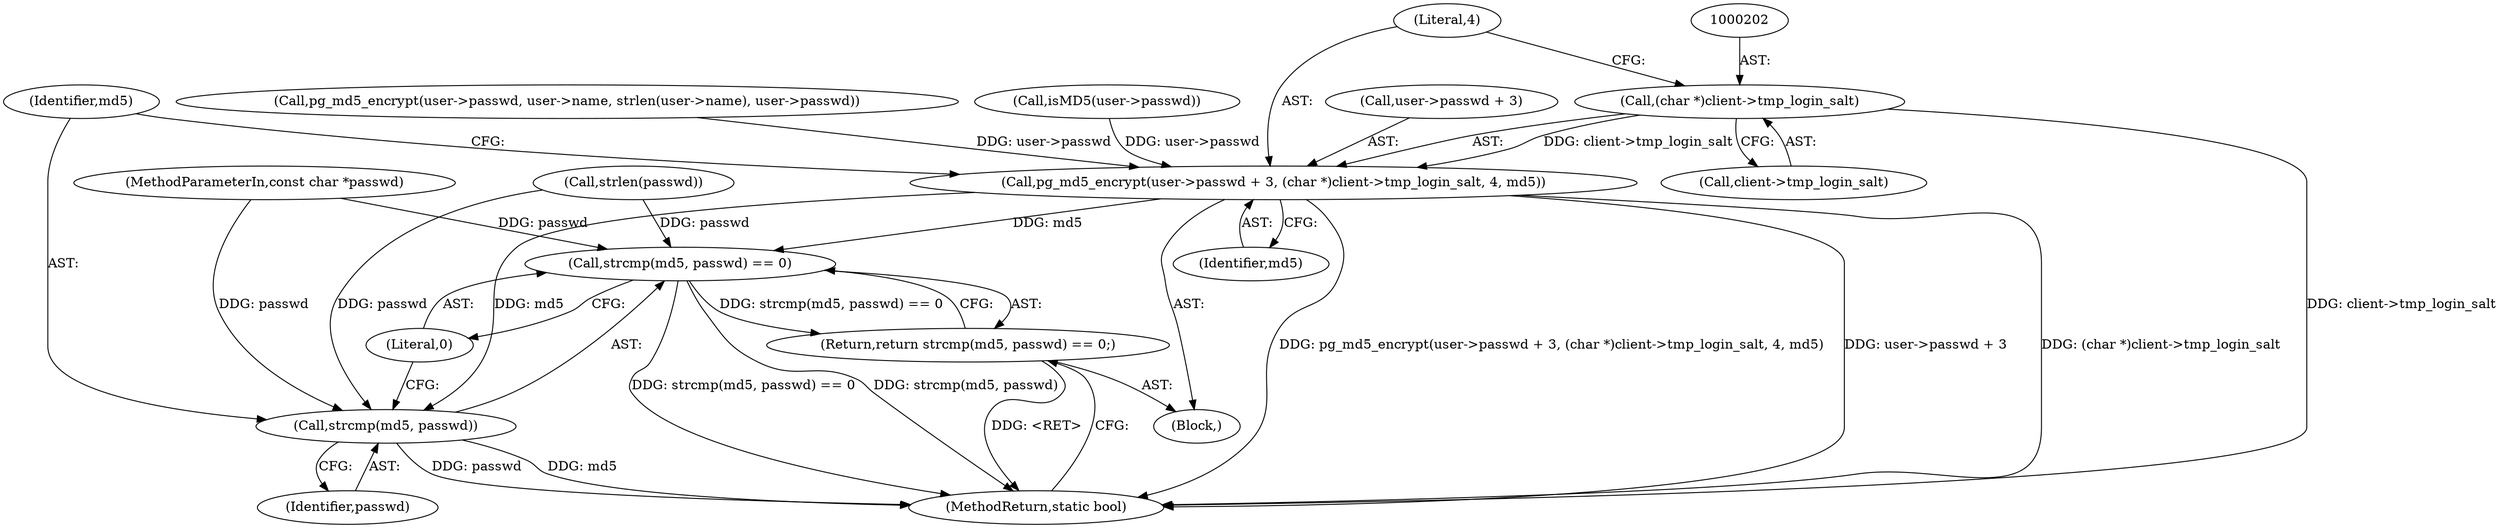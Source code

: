 digraph "0_pgbouncer_edab5be6665b9e8de66c25ba527509b229468573@pointer" {
"1000201" [label="(Call,(char *)client->tmp_login_salt)"];
"1000195" [label="(Call,pg_md5_encrypt(user->passwd + 3, (char *)client->tmp_login_salt, 4, md5))"];
"1000209" [label="(Call,strcmp(md5, passwd) == 0)"];
"1000208" [label="(Return,return strcmp(md5, passwd) == 0;)"];
"1000210" [label="(Call,strcmp(md5, passwd))"];
"1000137" [label="(Block,)"];
"1000210" [label="(Call,strcmp(md5, passwd))"];
"1000212" [label="(Identifier,passwd)"];
"1000196" [label="(Call,user->passwd + 3)"];
"1000213" [label="(Literal,0)"];
"1000208" [label="(Return,return strcmp(md5, passwd) == 0;)"];
"1000170" [label="(Call,strlen(passwd))"];
"1000104" [label="(MethodParameterIn,const char *passwd)"];
"1000195" [label="(Call,pg_md5_encrypt(user->passwd + 3, (char *)client->tmp_login_salt, 4, md5))"];
"1000203" [label="(Call,client->tmp_login_salt)"];
"1000201" [label="(Call,(char *)client->tmp_login_salt)"];
"1000216" [label="(MethodReturn,static bool)"];
"1000207" [label="(Identifier,md5)"];
"1000181" [label="(Call,pg_md5_encrypt(user->passwd, user->name, strlen(user->name), user->passwd))"];
"1000206" [label="(Literal,4)"];
"1000209" [label="(Call,strcmp(md5, passwd) == 0)"];
"1000177" [label="(Call,isMD5(user->passwd))"];
"1000211" [label="(Identifier,md5)"];
"1000201" -> "1000195"  [label="AST: "];
"1000201" -> "1000203"  [label="CFG: "];
"1000202" -> "1000201"  [label="AST: "];
"1000203" -> "1000201"  [label="AST: "];
"1000206" -> "1000201"  [label="CFG: "];
"1000201" -> "1000216"  [label="DDG: client->tmp_login_salt"];
"1000201" -> "1000195"  [label="DDG: client->tmp_login_salt"];
"1000195" -> "1000137"  [label="AST: "];
"1000195" -> "1000207"  [label="CFG: "];
"1000196" -> "1000195"  [label="AST: "];
"1000206" -> "1000195"  [label="AST: "];
"1000207" -> "1000195"  [label="AST: "];
"1000211" -> "1000195"  [label="CFG: "];
"1000195" -> "1000216"  [label="DDG: (char *)client->tmp_login_salt"];
"1000195" -> "1000216"  [label="DDG: pg_md5_encrypt(user->passwd + 3, (char *)client->tmp_login_salt, 4, md5)"];
"1000195" -> "1000216"  [label="DDG: user->passwd + 3"];
"1000181" -> "1000195"  [label="DDG: user->passwd"];
"1000177" -> "1000195"  [label="DDG: user->passwd"];
"1000195" -> "1000209"  [label="DDG: md5"];
"1000195" -> "1000210"  [label="DDG: md5"];
"1000209" -> "1000208"  [label="AST: "];
"1000209" -> "1000213"  [label="CFG: "];
"1000210" -> "1000209"  [label="AST: "];
"1000213" -> "1000209"  [label="AST: "];
"1000208" -> "1000209"  [label="CFG: "];
"1000209" -> "1000216"  [label="DDG: strcmp(md5, passwd) == 0"];
"1000209" -> "1000216"  [label="DDG: strcmp(md5, passwd)"];
"1000209" -> "1000208"  [label="DDG: strcmp(md5, passwd) == 0"];
"1000170" -> "1000209"  [label="DDG: passwd"];
"1000104" -> "1000209"  [label="DDG: passwd"];
"1000208" -> "1000137"  [label="AST: "];
"1000216" -> "1000208"  [label="CFG: "];
"1000208" -> "1000216"  [label="DDG: <RET>"];
"1000210" -> "1000212"  [label="CFG: "];
"1000211" -> "1000210"  [label="AST: "];
"1000212" -> "1000210"  [label="AST: "];
"1000213" -> "1000210"  [label="CFG: "];
"1000210" -> "1000216"  [label="DDG: md5"];
"1000210" -> "1000216"  [label="DDG: passwd"];
"1000170" -> "1000210"  [label="DDG: passwd"];
"1000104" -> "1000210"  [label="DDG: passwd"];
}
